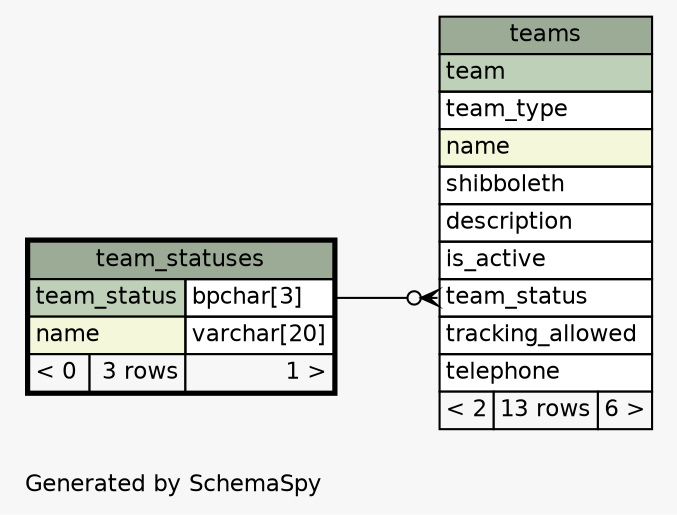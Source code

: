 // dot 2.40.1 on Linux 4.12.8-gentoo
// SchemaSpy rev 590
digraph "oneDegreeRelationshipsDiagram" {
  graph [
    rankdir="RL"
    bgcolor="#f7f7f7"
    label="\nGenerated by SchemaSpy"
    labeljust="l"
    nodesep="0.18"
    ranksep="0.46"
    fontname="Helvetica"
    fontsize="11"
  ];
  node [
    fontname="Helvetica"
    fontsize="11"
    shape="plaintext"
  ];
  edge [
    arrowsize="0.8"
  ];
  "teams":"team_status":w -> "team_statuses":"team_status.type":e [arrowhead=none dir=back arrowtail=crowodot];
  "team_statuses" [
    label=<
    <TABLE BORDER="2" CELLBORDER="1" CELLSPACING="0" BGCOLOR="#ffffff">
      <TR><TD COLSPAN="3" BGCOLOR="#9bab96" ALIGN="CENTER">team_statuses</TD></TR>
      <TR><TD PORT="team_status" COLSPAN="2" BGCOLOR="#bed1b8" ALIGN="LEFT">team_status</TD><TD PORT="team_status.type" ALIGN="LEFT">bpchar[3]</TD></TR>
      <TR><TD PORT="name" COLSPAN="2" BGCOLOR="#f4f7da" ALIGN="LEFT">name</TD><TD PORT="name.type" ALIGN="LEFT">varchar[20]</TD></TR>
      <TR><TD ALIGN="LEFT" BGCOLOR="#f7f7f7">&lt; 0</TD><TD ALIGN="RIGHT" BGCOLOR="#f7f7f7">3 rows</TD><TD ALIGN="RIGHT" BGCOLOR="#f7f7f7">1 &gt;</TD></TR>
    </TABLE>>
    URL="team_statuses.html"
    tooltip="team_statuses"
  ];
  "teams" [
    label=<
    <TABLE BORDER="0" CELLBORDER="1" CELLSPACING="0" BGCOLOR="#ffffff">
      <TR><TD COLSPAN="3" BGCOLOR="#9bab96" ALIGN="CENTER">teams</TD></TR>
      <TR><TD PORT="team" COLSPAN="3" BGCOLOR="#bed1b8" ALIGN="LEFT">team</TD></TR>
      <TR><TD PORT="team_type" COLSPAN="3" ALIGN="LEFT">team_type</TD></TR>
      <TR><TD PORT="name" COLSPAN="3" BGCOLOR="#f4f7da" ALIGN="LEFT">name</TD></TR>
      <TR><TD PORT="shibboleth" COLSPAN="3" ALIGN="LEFT">shibboleth</TD></TR>
      <TR><TD PORT="description" COLSPAN="3" ALIGN="LEFT">description</TD></TR>
      <TR><TD PORT="is_active" COLSPAN="3" ALIGN="LEFT">is_active</TD></TR>
      <TR><TD PORT="team_status" COLSPAN="3" ALIGN="LEFT">team_status</TD></TR>
      <TR><TD PORT="tracking_allowed" COLSPAN="3" ALIGN="LEFT">tracking_allowed</TD></TR>
      <TR><TD PORT="telephone" COLSPAN="3" ALIGN="LEFT">telephone</TD></TR>
      <TR><TD ALIGN="LEFT" BGCOLOR="#f7f7f7">&lt; 2</TD><TD ALIGN="RIGHT" BGCOLOR="#f7f7f7">13 rows</TD><TD ALIGN="RIGHT" BGCOLOR="#f7f7f7">6 &gt;</TD></TR>
    </TABLE>>
    URL="teams.html"
    tooltip="teams"
  ];
}
